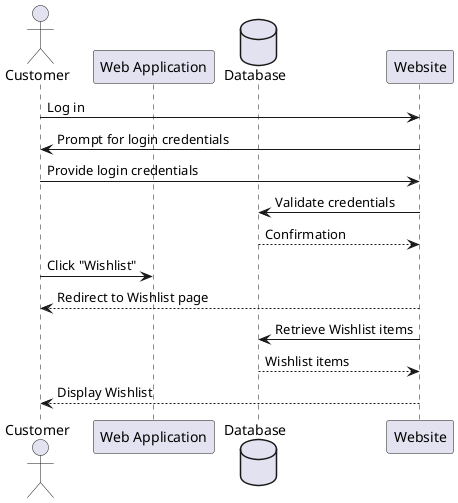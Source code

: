 @startuml
actor "Customer" as customer
participant "Web Application" as webapp
database "Database" as db

customer -> Website: Log in
Website -> customer: Prompt for login credentials
customer -> Website: Provide login credentials
Website -> db: Validate credentials
db --> Website: Confirmation
customer -> webapp: Click "Wishlist"
Website --> customer: Redirect to Wishlist page
Website -> db: Retrieve Wishlist items
db --> Website: Wishlist items
Website --> customer: Display Wishlist
@enduml
